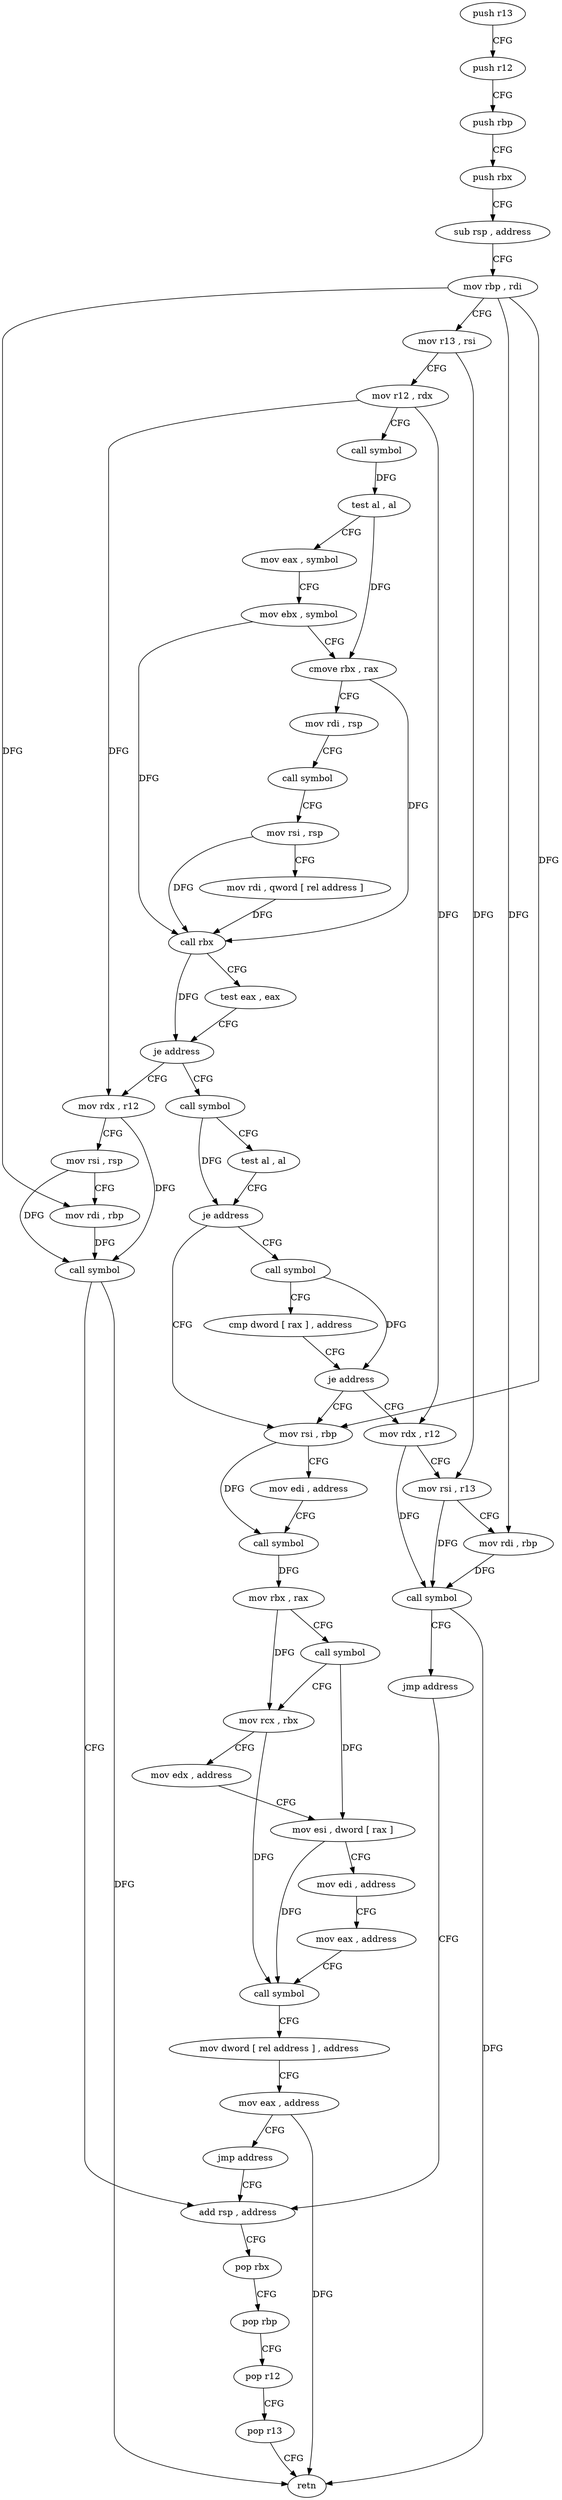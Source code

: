 digraph "func" {
"4216285" [label = "push r13" ]
"4216287" [label = "push r12" ]
"4216289" [label = "push rbp" ]
"4216290" [label = "push rbx" ]
"4216291" [label = "sub rsp , address" ]
"4216298" [label = "mov rbp , rdi" ]
"4216301" [label = "mov r13 , rsi" ]
"4216304" [label = "mov r12 , rdx" ]
"4216307" [label = "call symbol" ]
"4216312" [label = "test al , al" ]
"4216314" [label = "mov eax , symbol" ]
"4216319" [label = "mov ebx , symbol" ]
"4216324" [label = "cmove rbx , rax" ]
"4216328" [label = "mov rdi , rsp" ]
"4216331" [label = "call symbol" ]
"4216336" [label = "mov rsi , rsp" ]
"4216339" [label = "mov rdi , qword [ rel address ]" ]
"4216346" [label = "call rbx" ]
"4216348" [label = "test eax , eax" ]
"4216350" [label = "je address" ]
"4216450" [label = "mov rdx , r12" ]
"4216352" [label = "call symbol" ]
"4216453" [label = "mov rsi , rsp" ]
"4216456" [label = "mov rdi , rbp" ]
"4216459" [label = "call symbol" ]
"4216464" [label = "add rsp , address" ]
"4216357" [label = "test al , al" ]
"4216359" [label = "je address" ]
"4216371" [label = "mov rsi , rbp" ]
"4216361" [label = "call symbol" ]
"4216374" [label = "mov edi , address" ]
"4216379" [label = "call symbol" ]
"4216384" [label = "mov rbx , rax" ]
"4216387" [label = "call symbol" ]
"4216392" [label = "mov rcx , rbx" ]
"4216395" [label = "mov edx , address" ]
"4216400" [label = "mov esi , dword [ rax ]" ]
"4216402" [label = "mov edi , address" ]
"4216407" [label = "mov eax , address" ]
"4216412" [label = "call symbol" ]
"4216417" [label = "mov dword [ rel address ] , address" ]
"4216427" [label = "mov eax , address" ]
"4216432" [label = "jmp address" ]
"4216366" [label = "cmp dword [ rax ] , address" ]
"4216369" [label = "je address" ]
"4216434" [label = "mov rdx , r12" ]
"4216471" [label = "pop rbx" ]
"4216472" [label = "pop rbp" ]
"4216473" [label = "pop r12" ]
"4216475" [label = "pop r13" ]
"4216477" [label = "retn" ]
"4216437" [label = "mov rsi , r13" ]
"4216440" [label = "mov rdi , rbp" ]
"4216443" [label = "call symbol" ]
"4216448" [label = "jmp address" ]
"4216285" -> "4216287" [ label = "CFG" ]
"4216287" -> "4216289" [ label = "CFG" ]
"4216289" -> "4216290" [ label = "CFG" ]
"4216290" -> "4216291" [ label = "CFG" ]
"4216291" -> "4216298" [ label = "CFG" ]
"4216298" -> "4216301" [ label = "CFG" ]
"4216298" -> "4216456" [ label = "DFG" ]
"4216298" -> "4216371" [ label = "DFG" ]
"4216298" -> "4216440" [ label = "DFG" ]
"4216301" -> "4216304" [ label = "CFG" ]
"4216301" -> "4216437" [ label = "DFG" ]
"4216304" -> "4216307" [ label = "CFG" ]
"4216304" -> "4216450" [ label = "DFG" ]
"4216304" -> "4216434" [ label = "DFG" ]
"4216307" -> "4216312" [ label = "DFG" ]
"4216312" -> "4216314" [ label = "CFG" ]
"4216312" -> "4216324" [ label = "DFG" ]
"4216314" -> "4216319" [ label = "CFG" ]
"4216319" -> "4216324" [ label = "CFG" ]
"4216319" -> "4216346" [ label = "DFG" ]
"4216324" -> "4216328" [ label = "CFG" ]
"4216324" -> "4216346" [ label = "DFG" ]
"4216328" -> "4216331" [ label = "CFG" ]
"4216331" -> "4216336" [ label = "CFG" ]
"4216336" -> "4216339" [ label = "CFG" ]
"4216336" -> "4216346" [ label = "DFG" ]
"4216339" -> "4216346" [ label = "DFG" ]
"4216346" -> "4216348" [ label = "CFG" ]
"4216346" -> "4216350" [ label = "DFG" ]
"4216348" -> "4216350" [ label = "CFG" ]
"4216350" -> "4216450" [ label = "CFG" ]
"4216350" -> "4216352" [ label = "CFG" ]
"4216450" -> "4216453" [ label = "CFG" ]
"4216450" -> "4216459" [ label = "DFG" ]
"4216352" -> "4216357" [ label = "CFG" ]
"4216352" -> "4216359" [ label = "DFG" ]
"4216453" -> "4216456" [ label = "CFG" ]
"4216453" -> "4216459" [ label = "DFG" ]
"4216456" -> "4216459" [ label = "DFG" ]
"4216459" -> "4216464" [ label = "CFG" ]
"4216459" -> "4216477" [ label = "DFG" ]
"4216464" -> "4216471" [ label = "CFG" ]
"4216357" -> "4216359" [ label = "CFG" ]
"4216359" -> "4216371" [ label = "CFG" ]
"4216359" -> "4216361" [ label = "CFG" ]
"4216371" -> "4216374" [ label = "CFG" ]
"4216371" -> "4216379" [ label = "DFG" ]
"4216361" -> "4216366" [ label = "CFG" ]
"4216361" -> "4216369" [ label = "DFG" ]
"4216374" -> "4216379" [ label = "CFG" ]
"4216379" -> "4216384" [ label = "DFG" ]
"4216384" -> "4216387" [ label = "CFG" ]
"4216384" -> "4216392" [ label = "DFG" ]
"4216387" -> "4216392" [ label = "CFG" ]
"4216387" -> "4216400" [ label = "DFG" ]
"4216392" -> "4216395" [ label = "CFG" ]
"4216392" -> "4216412" [ label = "DFG" ]
"4216395" -> "4216400" [ label = "CFG" ]
"4216400" -> "4216402" [ label = "CFG" ]
"4216400" -> "4216412" [ label = "DFG" ]
"4216402" -> "4216407" [ label = "CFG" ]
"4216407" -> "4216412" [ label = "CFG" ]
"4216412" -> "4216417" [ label = "CFG" ]
"4216417" -> "4216427" [ label = "CFG" ]
"4216427" -> "4216432" [ label = "CFG" ]
"4216427" -> "4216477" [ label = "DFG" ]
"4216432" -> "4216464" [ label = "CFG" ]
"4216366" -> "4216369" [ label = "CFG" ]
"4216369" -> "4216434" [ label = "CFG" ]
"4216369" -> "4216371" [ label = "CFG" ]
"4216434" -> "4216437" [ label = "CFG" ]
"4216434" -> "4216443" [ label = "DFG" ]
"4216471" -> "4216472" [ label = "CFG" ]
"4216472" -> "4216473" [ label = "CFG" ]
"4216473" -> "4216475" [ label = "CFG" ]
"4216475" -> "4216477" [ label = "CFG" ]
"4216437" -> "4216440" [ label = "CFG" ]
"4216437" -> "4216443" [ label = "DFG" ]
"4216440" -> "4216443" [ label = "DFG" ]
"4216443" -> "4216448" [ label = "CFG" ]
"4216443" -> "4216477" [ label = "DFG" ]
"4216448" -> "4216464" [ label = "CFG" ]
}
